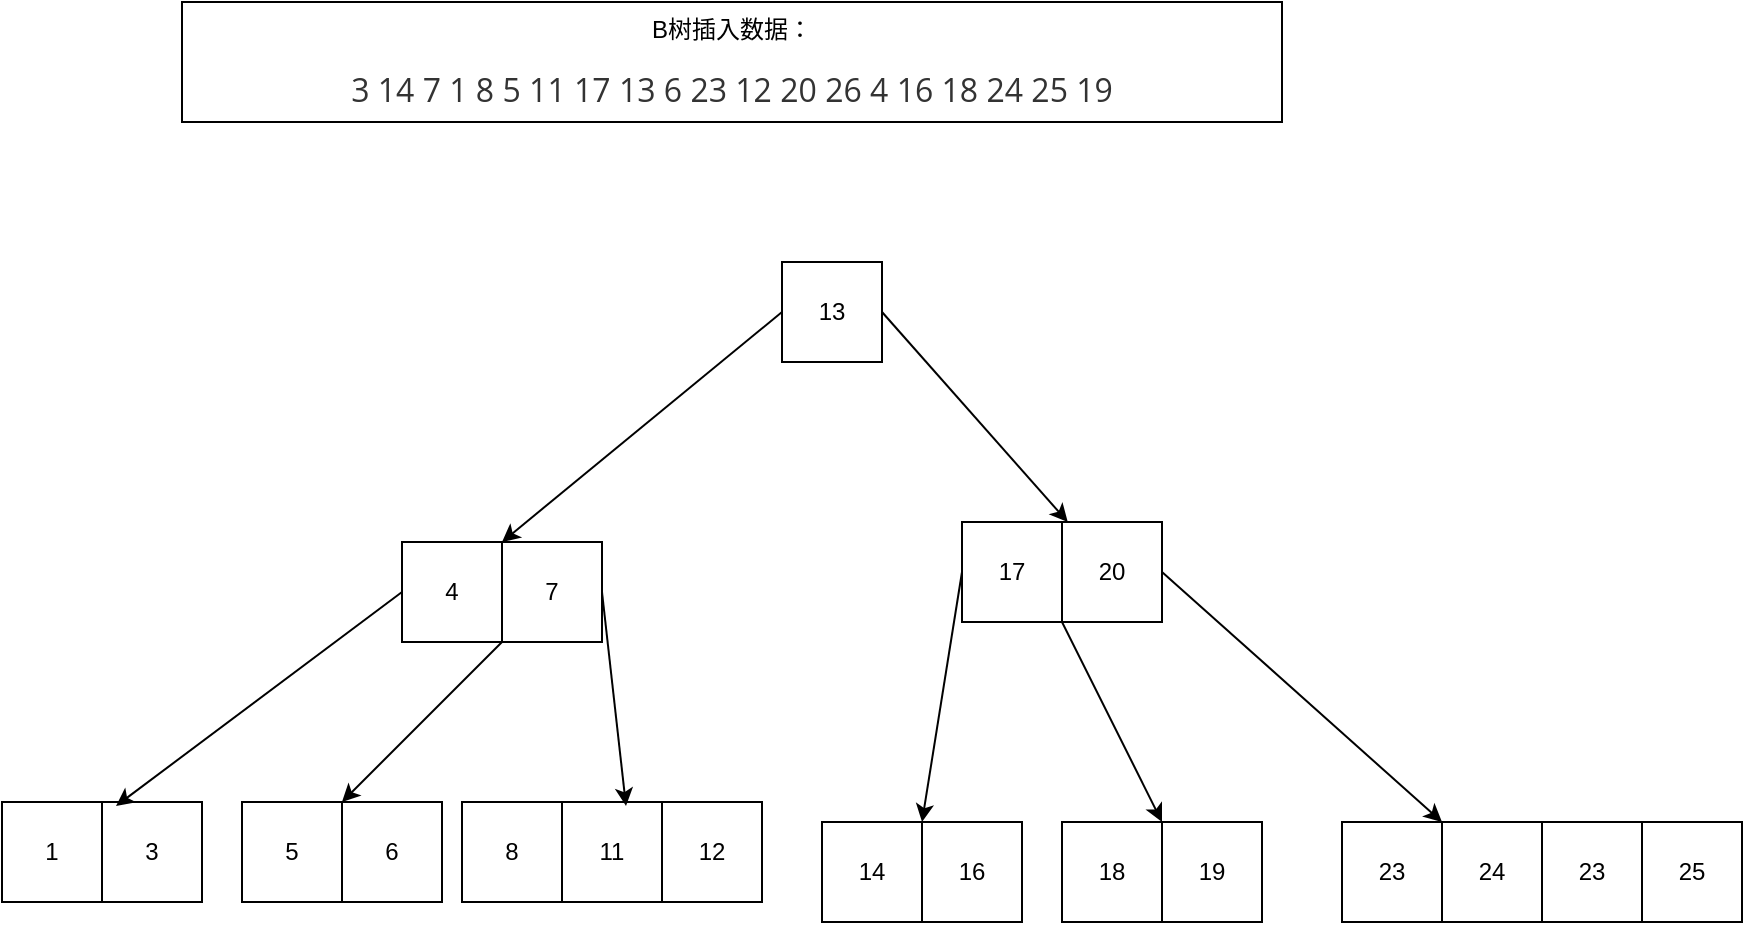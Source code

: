 <mxfile version="14.8.3" type="github">
  <diagram id="hggHjkS5l4CkCPUjyxV3" name="Page-1">
    <mxGraphModel dx="2249" dy="762" grid="1" gridSize="10" guides="1" tooltips="1" connect="1" arrows="1" fold="1" page="1" pageScale="1" pageWidth="827" pageHeight="1169" math="0" shadow="0">
      <root>
        <mxCell id="0" />
        <mxCell id="1" parent="0" />
        <mxCell id="_0CbgOzp7rHHPHCoKWq7-1" value="B树插入数据：&lt;br&gt;&lt;br&gt;&lt;span style=&quot;color: rgb(51 , 51 , 51) ; font-family: &amp;#34;open sans&amp;#34; , &amp;#34;clear sans&amp;#34; , &amp;#34;helvetica neue&amp;#34; , &amp;#34;helvetica&amp;#34; , &amp;#34;arial&amp;#34; , sans-serif ; font-size: 16px ; font-style: normal ; font-weight: 400 ; letter-spacing: normal ; text-indent: 0px ; text-transform: none ; word-spacing: 0px ; background-color: rgb(255 , 255 , 255) ; display: inline ; float: none&quot;&gt;3 14 7 1 8 5 11 17 13 6 23 12 20 26 4 16 18 24 25 19&lt;/span&gt;&lt;br&gt;" style="rounded=0;whiteSpace=wrap;html=1;" parent="1" vertex="1">
          <mxGeometry x="80" y="30" width="550" height="60" as="geometry" />
        </mxCell>
        <mxCell id="_0CbgOzp7rHHPHCoKWq7-2" value="1" style="rounded=0;whiteSpace=wrap;html=1;" parent="1" vertex="1">
          <mxGeometry x="-10" y="430" width="50" height="50" as="geometry" />
        </mxCell>
        <mxCell id="_0CbgOzp7rHHPHCoKWq7-4" value="3" style="rounded=0;whiteSpace=wrap;html=1;" parent="1" vertex="1">
          <mxGeometry x="40" y="430" width="50" height="50" as="geometry" />
        </mxCell>
        <mxCell id="_0CbgOzp7rHHPHCoKWq7-5" value="8" style="rounded=0;whiteSpace=wrap;html=1;" parent="1" vertex="1">
          <mxGeometry x="220" y="430" width="50" height="50" as="geometry" />
        </mxCell>
        <mxCell id="_0CbgOzp7rHHPHCoKWq7-6" value="5" style="rounded=0;whiteSpace=wrap;html=1;" parent="1" vertex="1">
          <mxGeometry x="110" y="430" width="50" height="50" as="geometry" />
        </mxCell>
        <mxCell id="_0CbgOzp7rHHPHCoKWq7-12" value="11" style="rounded=0;whiteSpace=wrap;html=1;" parent="1" vertex="1">
          <mxGeometry x="270" y="430" width="50" height="50" as="geometry" />
        </mxCell>
        <mxCell id="vV365fKbjTndSh9dlMBD-26" style="edgeStyle=none;rounded=0;orthogonalLoop=1;jettySize=auto;html=1;exitX=1;exitY=0.5;exitDx=0;exitDy=0;entryX=0.64;entryY=0.04;entryDx=0;entryDy=0;entryPerimeter=0;" edge="1" parent="1" source="_0CbgOzp7rHHPHCoKWq7-15" target="_0CbgOzp7rHHPHCoKWq7-12">
          <mxGeometry relative="1" as="geometry" />
        </mxCell>
        <mxCell id="_0CbgOzp7rHHPHCoKWq7-15" value="7" style="rounded=0;whiteSpace=wrap;html=1;" parent="1" vertex="1">
          <mxGeometry x="240" y="300" width="50" height="50" as="geometry" />
        </mxCell>
        <mxCell id="_0CbgOzp7rHHPHCoKWq7-18" value="14" style="rounded=0;whiteSpace=wrap;html=1;" parent="1" vertex="1">
          <mxGeometry x="400" y="440" width="50" height="50" as="geometry" />
        </mxCell>
        <mxCell id="vV365fKbjTndSh9dlMBD-18" style="edgeStyle=none;rounded=0;orthogonalLoop=1;jettySize=auto;html=1;exitX=0;exitY=0.5;exitDx=0;exitDy=0;entryX=1;entryY=0;entryDx=0;entryDy=0;" edge="1" parent="1" source="_0CbgOzp7rHHPHCoKWq7-19" target="_0CbgOzp7rHHPHCoKWq7-18">
          <mxGeometry relative="1" as="geometry" />
        </mxCell>
        <mxCell id="_0CbgOzp7rHHPHCoKWq7-19" value="17" style="rounded=0;whiteSpace=wrap;html=1;" parent="1" vertex="1">
          <mxGeometry x="470" y="290" width="50" height="50" as="geometry" />
        </mxCell>
        <mxCell id="vV365fKbjTndSh9dlMBD-27" style="edgeStyle=none;rounded=0;orthogonalLoop=1;jettySize=auto;html=1;exitX=0;exitY=0.5;exitDx=0;exitDy=0;entryX=1;entryY=0;entryDx=0;entryDy=0;" edge="1" parent="1" source="vV365fKbjTndSh9dlMBD-1" target="vV365fKbjTndSh9dlMBD-12">
          <mxGeometry relative="1" as="geometry" />
        </mxCell>
        <mxCell id="vV365fKbjTndSh9dlMBD-28" style="edgeStyle=none;rounded=0;orthogonalLoop=1;jettySize=auto;html=1;exitX=1;exitY=0.5;exitDx=0;exitDy=0;" edge="1" parent="1" source="vV365fKbjTndSh9dlMBD-1" target="vV365fKbjTndSh9dlMBD-7">
          <mxGeometry relative="1" as="geometry" />
        </mxCell>
        <mxCell id="vV365fKbjTndSh9dlMBD-1" value="13" style="rounded=0;whiteSpace=wrap;html=1;" vertex="1" parent="1">
          <mxGeometry x="380" y="160" width="50" height="50" as="geometry" />
        </mxCell>
        <mxCell id="vV365fKbjTndSh9dlMBD-2" value="6" style="rounded=0;whiteSpace=wrap;html=1;" vertex="1" parent="1">
          <mxGeometry x="160" y="430" width="50" height="50" as="geometry" />
        </mxCell>
        <mxCell id="vV365fKbjTndSh9dlMBD-4" value="23" style="rounded=0;whiteSpace=wrap;html=1;" vertex="1" parent="1">
          <mxGeometry x="660" y="440" width="50" height="50" as="geometry" />
        </mxCell>
        <mxCell id="vV365fKbjTndSh9dlMBD-5" value="12" style="rounded=0;whiteSpace=wrap;html=1;" vertex="1" parent="1">
          <mxGeometry x="320" y="430" width="50" height="50" as="geometry" />
        </mxCell>
        <mxCell id="vV365fKbjTndSh9dlMBD-6" value="25" style="rounded=0;whiteSpace=wrap;html=1;" vertex="1" parent="1">
          <mxGeometry x="810" y="440" width="50" height="50" as="geometry" />
        </mxCell>
        <mxCell id="vV365fKbjTndSh9dlMBD-11" style="edgeStyle=none;rounded=0;orthogonalLoop=1;jettySize=auto;html=1;exitX=1;exitY=0.5;exitDx=0;exitDy=0;entryX=1;entryY=0;entryDx=0;entryDy=0;" edge="1" parent="1" source="vV365fKbjTndSh9dlMBD-7" target="vV365fKbjTndSh9dlMBD-4">
          <mxGeometry relative="1" as="geometry" />
        </mxCell>
        <mxCell id="vV365fKbjTndSh9dlMBD-19" style="edgeStyle=none;rounded=0;orthogonalLoop=1;jettySize=auto;html=1;exitX=0;exitY=1;exitDx=0;exitDy=0;entryX=1;entryY=0;entryDx=0;entryDy=0;" edge="1" parent="1" source="vV365fKbjTndSh9dlMBD-7" target="vV365fKbjTndSh9dlMBD-17">
          <mxGeometry relative="1" as="geometry" />
        </mxCell>
        <mxCell id="vV365fKbjTndSh9dlMBD-7" value="20" style="rounded=0;whiteSpace=wrap;html=1;" vertex="1" parent="1">
          <mxGeometry x="520" y="290" width="50" height="50" as="geometry" />
        </mxCell>
        <mxCell id="vV365fKbjTndSh9dlMBD-24" style="edgeStyle=none;rounded=0;orthogonalLoop=1;jettySize=auto;html=1;exitX=0;exitY=0.5;exitDx=0;exitDy=0;entryX=0.14;entryY=0.04;entryDx=0;entryDy=0;entryPerimeter=0;" edge="1" parent="1" source="vV365fKbjTndSh9dlMBD-12" target="_0CbgOzp7rHHPHCoKWq7-4">
          <mxGeometry relative="1" as="geometry" />
        </mxCell>
        <mxCell id="vV365fKbjTndSh9dlMBD-25" style="edgeStyle=none;rounded=0;orthogonalLoop=1;jettySize=auto;html=1;exitX=1;exitY=1;exitDx=0;exitDy=0;entryX=0;entryY=0;entryDx=0;entryDy=0;" edge="1" parent="1" source="vV365fKbjTndSh9dlMBD-12" target="vV365fKbjTndSh9dlMBD-2">
          <mxGeometry relative="1" as="geometry" />
        </mxCell>
        <mxCell id="vV365fKbjTndSh9dlMBD-12" value="4" style="rounded=0;whiteSpace=wrap;html=1;" vertex="1" parent="1">
          <mxGeometry x="190" y="300" width="50" height="50" as="geometry" />
        </mxCell>
        <mxCell id="vV365fKbjTndSh9dlMBD-13" value="16" style="rounded=0;whiteSpace=wrap;html=1;" vertex="1" parent="1">
          <mxGeometry x="450" y="440" width="50" height="50" as="geometry" />
        </mxCell>
        <mxCell id="vV365fKbjTndSh9dlMBD-14" value="19" style="rounded=0;whiteSpace=wrap;html=1;" vertex="1" parent="1">
          <mxGeometry x="570" y="440" width="50" height="50" as="geometry" />
        </mxCell>
        <mxCell id="vV365fKbjTndSh9dlMBD-15" value="24" style="rounded=0;whiteSpace=wrap;html=1;" vertex="1" parent="1">
          <mxGeometry x="710" y="440" width="50" height="50" as="geometry" />
        </mxCell>
        <mxCell id="vV365fKbjTndSh9dlMBD-16" value="23" style="rounded=0;whiteSpace=wrap;html=1;" vertex="1" parent="1">
          <mxGeometry x="760" y="440" width="50" height="50" as="geometry" />
        </mxCell>
        <mxCell id="vV365fKbjTndSh9dlMBD-17" value="18" style="rounded=0;whiteSpace=wrap;html=1;" vertex="1" parent="1">
          <mxGeometry x="520" y="440" width="50" height="50" as="geometry" />
        </mxCell>
      </root>
    </mxGraphModel>
  </diagram>
</mxfile>
